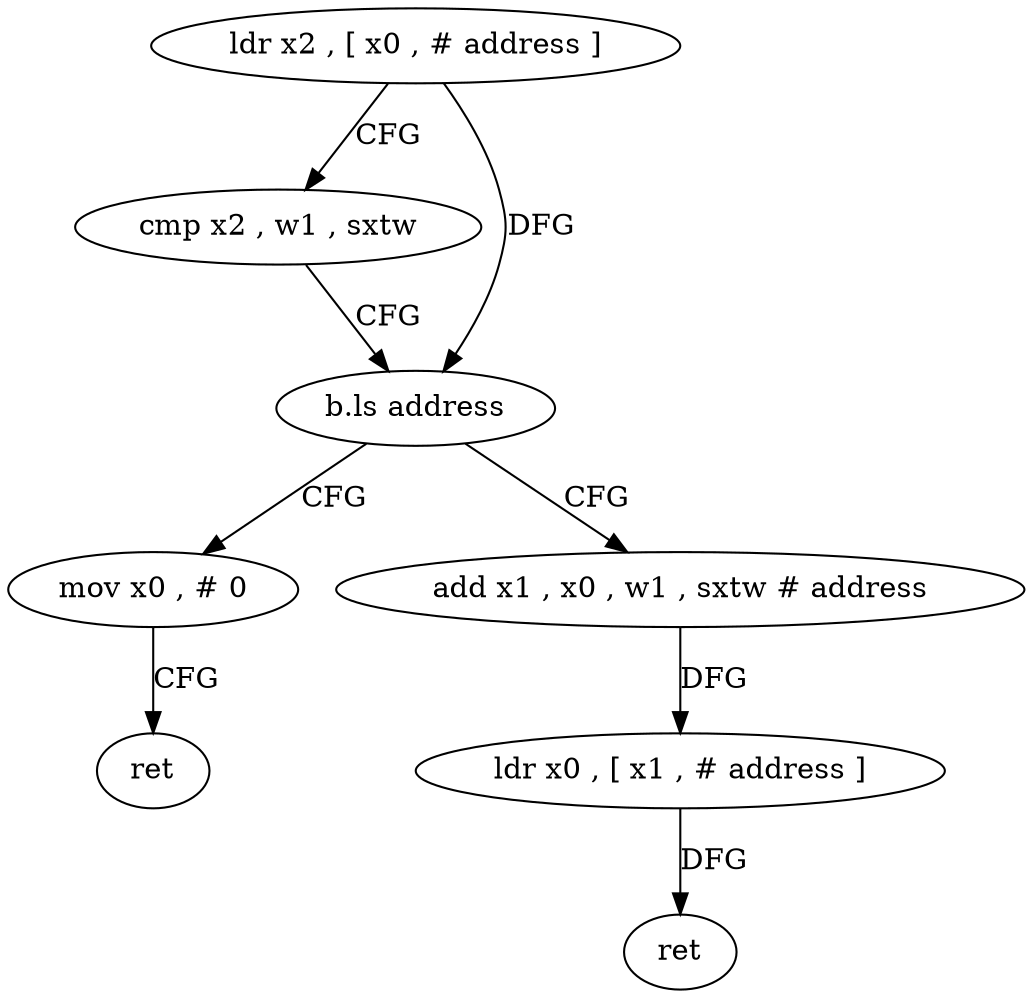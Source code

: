 digraph "func" {
"120568" [label = "ldr x2 , [ x0 , # address ]" ]
"120572" [label = "cmp x2 , w1 , sxtw" ]
"120576" [label = "b.ls address" ]
"120592" [label = "mov x0 , # 0" ]
"120580" [label = "add x1 , x0 , w1 , sxtw # address" ]
"120596" [label = "ret" ]
"120584" [label = "ldr x0 , [ x1 , # address ]" ]
"120588" [label = "ret" ]
"120568" -> "120572" [ label = "CFG" ]
"120568" -> "120576" [ label = "DFG" ]
"120572" -> "120576" [ label = "CFG" ]
"120576" -> "120592" [ label = "CFG" ]
"120576" -> "120580" [ label = "CFG" ]
"120592" -> "120596" [ label = "CFG" ]
"120580" -> "120584" [ label = "DFG" ]
"120584" -> "120588" [ label = "DFG" ]
}
